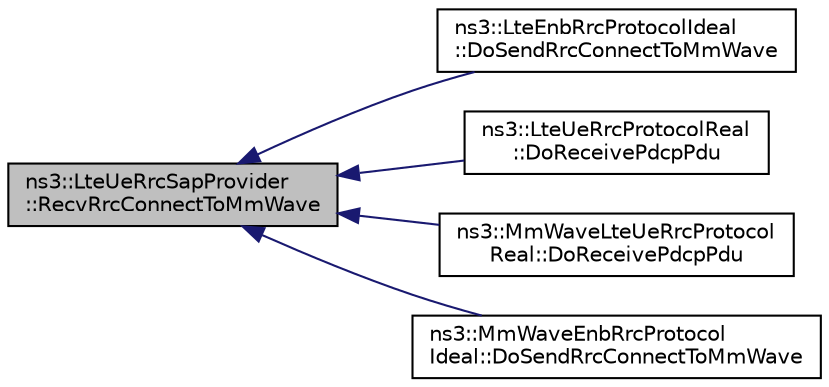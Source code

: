 digraph "ns3::LteUeRrcSapProvider::RecvRrcConnectToMmWave"
{
  edge [fontname="Helvetica",fontsize="10",labelfontname="Helvetica",labelfontsize="10"];
  node [fontname="Helvetica",fontsize="10",shape=record];
  rankdir="LR";
  Node1 [label="ns3::LteUeRrcSapProvider\l::RecvRrcConnectToMmWave",height=0.2,width=0.4,color="black", fillcolor="grey75", style="filled", fontcolor="black"];
  Node1 -> Node2 [dir="back",color="midnightblue",fontsize="10",style="solid"];
  Node2 [label="ns3::LteEnbRrcProtocolIdeal\l::DoSendRrcConnectToMmWave",height=0.2,width=0.4,color="black", fillcolor="white", style="filled",URL="$d4/d63/classns3_1_1LteEnbRrcProtocolIdeal.html#aac7ee3f1897024db77019d51b379b2c3"];
  Node1 -> Node3 [dir="back",color="midnightblue",fontsize="10",style="solid"];
  Node3 [label="ns3::LteUeRrcProtocolReal\l::DoReceivePdcpPdu",height=0.2,width=0.4,color="black", fillcolor="white", style="filled",URL="$df/d48/classns3_1_1LteUeRrcProtocolReal.html#a6a50583772558b240a65be7514764297"];
  Node1 -> Node4 [dir="back",color="midnightblue",fontsize="10",style="solid"];
  Node4 [label="ns3::MmWaveLteUeRrcProtocol\lReal::DoReceivePdcpPdu",height=0.2,width=0.4,color="black", fillcolor="white", style="filled",URL="$df/d69/classns3_1_1MmWaveLteUeRrcProtocolReal.html#a3b85cc74846fb108ca8f9f6accbcc60c"];
  Node1 -> Node5 [dir="back",color="midnightblue",fontsize="10",style="solid"];
  Node5 [label="ns3::MmWaveEnbRrcProtocol\lIdeal::DoSendRrcConnectToMmWave",height=0.2,width=0.4,color="black", fillcolor="white", style="filled",URL="$d1/d90/classns3_1_1MmWaveEnbRrcProtocolIdeal.html#a2f404e7bc728fe77276e437e1f665759"];
}
